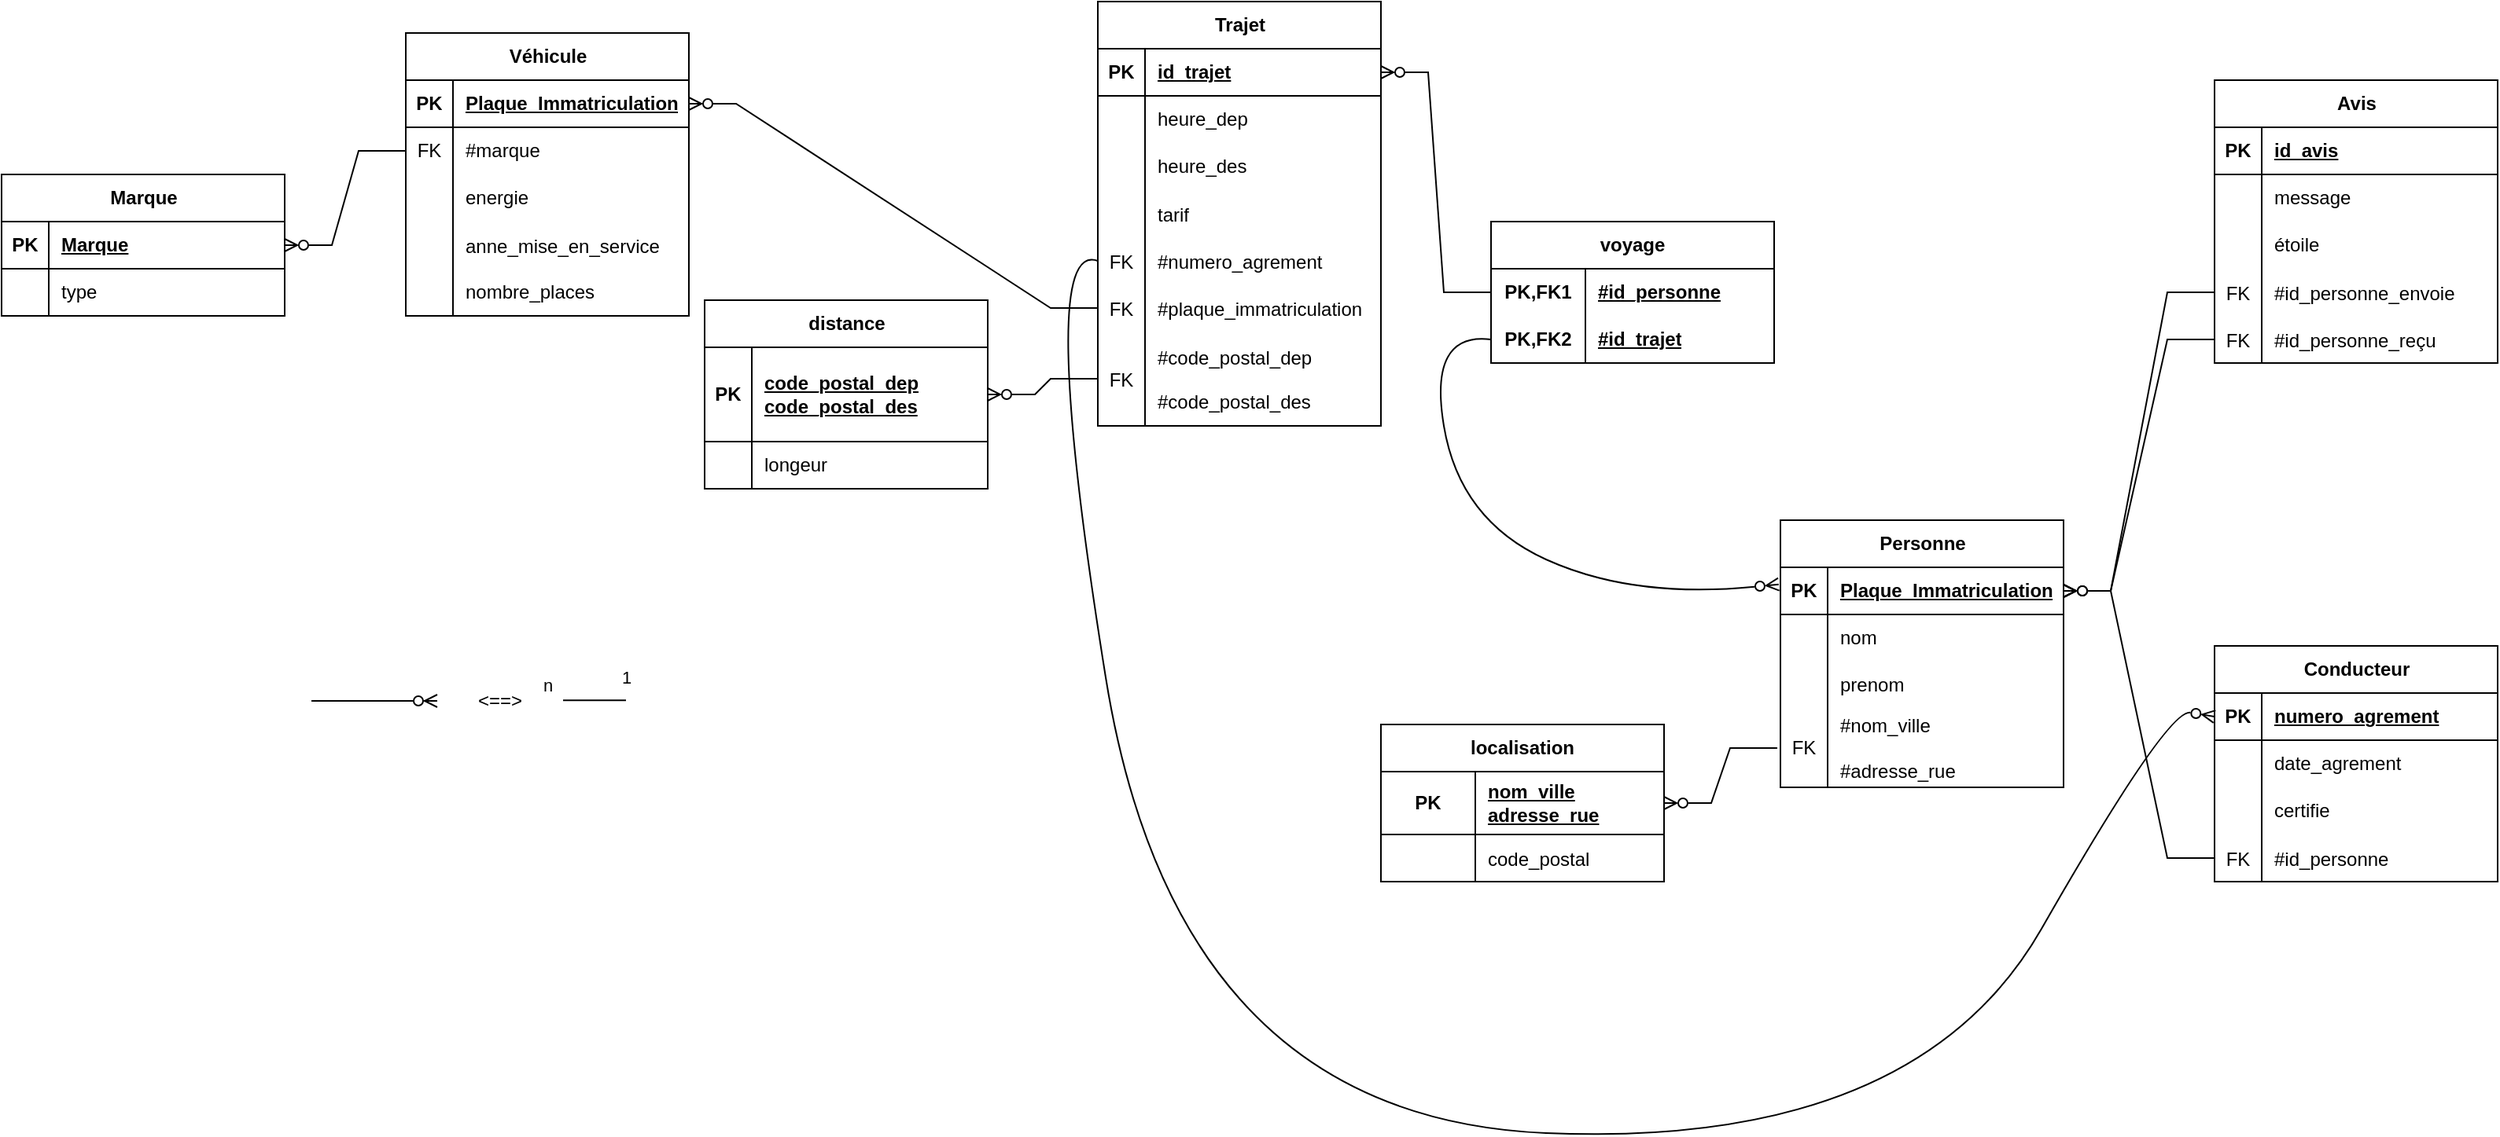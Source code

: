<mxfile version="23.0.2" type="device">
  <diagram name="Page-1" id="fy73xzuXIhXuritZEgro">
    <mxGraphModel dx="1617" dy="1398" grid="1" gridSize="10" guides="1" tooltips="1" connect="1" arrows="1" fold="1" page="1" pageScale="1" pageWidth="827" pageHeight="1169" math="0" shadow="0">
      <root>
        <mxCell id="0" />
        <mxCell id="1" parent="0" />
        <mxCell id="Qj0wzYWADHKS4PgklFyb-1" value="Marque" style="shape=table;startSize=30;container=1;collapsible=1;childLayout=tableLayout;fixedRows=1;rowLines=0;fontStyle=1;align=center;resizeLast=1;html=1;" vertex="1" parent="1">
          <mxGeometry x="-827" y="250" width="180" height="90" as="geometry" />
        </mxCell>
        <mxCell id="Qj0wzYWADHKS4PgklFyb-2" value="" style="shape=tableRow;horizontal=0;startSize=0;swimlaneHead=0;swimlaneBody=0;fillColor=none;collapsible=0;dropTarget=0;points=[[0,0.5],[1,0.5]];portConstraint=eastwest;top=0;left=0;right=0;bottom=1;" vertex="1" parent="Qj0wzYWADHKS4PgklFyb-1">
          <mxGeometry y="30" width="180" height="30" as="geometry" />
        </mxCell>
        <mxCell id="Qj0wzYWADHKS4PgklFyb-3" value="PK" style="shape=partialRectangle;connectable=0;fillColor=none;top=0;left=0;bottom=0;right=0;fontStyle=1;overflow=hidden;whiteSpace=wrap;html=1;" vertex="1" parent="Qj0wzYWADHKS4PgklFyb-2">
          <mxGeometry width="30" height="30" as="geometry">
            <mxRectangle width="30" height="30" as="alternateBounds" />
          </mxGeometry>
        </mxCell>
        <mxCell id="Qj0wzYWADHKS4PgklFyb-4" value="Marque" style="shape=partialRectangle;connectable=0;fillColor=none;top=0;left=0;bottom=0;right=0;align=left;spacingLeft=6;fontStyle=5;overflow=hidden;whiteSpace=wrap;html=1;" vertex="1" parent="Qj0wzYWADHKS4PgklFyb-2">
          <mxGeometry x="30" width="150" height="30" as="geometry">
            <mxRectangle width="150" height="30" as="alternateBounds" />
          </mxGeometry>
        </mxCell>
        <mxCell id="Qj0wzYWADHKS4PgklFyb-5" value="" style="shape=tableRow;horizontal=0;startSize=0;swimlaneHead=0;swimlaneBody=0;fillColor=none;collapsible=0;dropTarget=0;points=[[0,0.5],[1,0.5]];portConstraint=eastwest;top=0;left=0;right=0;bottom=0;" vertex="1" parent="Qj0wzYWADHKS4PgklFyb-1">
          <mxGeometry y="60" width="180" height="30" as="geometry" />
        </mxCell>
        <mxCell id="Qj0wzYWADHKS4PgklFyb-6" value="" style="shape=partialRectangle;connectable=0;fillColor=none;top=0;left=0;bottom=0;right=0;editable=1;overflow=hidden;whiteSpace=wrap;html=1;" vertex="1" parent="Qj0wzYWADHKS4PgklFyb-5">
          <mxGeometry width="30" height="30" as="geometry">
            <mxRectangle width="30" height="30" as="alternateBounds" />
          </mxGeometry>
        </mxCell>
        <mxCell id="Qj0wzYWADHKS4PgklFyb-7" value="type" style="shape=partialRectangle;connectable=0;fillColor=none;top=0;left=0;bottom=0;right=0;align=left;spacingLeft=6;overflow=hidden;whiteSpace=wrap;html=1;" vertex="1" parent="Qj0wzYWADHKS4PgklFyb-5">
          <mxGeometry x="30" width="150" height="30" as="geometry">
            <mxRectangle width="150" height="30" as="alternateBounds" />
          </mxGeometry>
        </mxCell>
        <mxCell id="Qj0wzYWADHKS4PgklFyb-14" value="Véhicule" style="shape=table;startSize=30;container=1;collapsible=1;childLayout=tableLayout;fixedRows=1;rowLines=0;fontStyle=1;align=center;resizeLast=1;html=1;" vertex="1" parent="1">
          <mxGeometry x="-570" y="160" width="180" height="180" as="geometry" />
        </mxCell>
        <mxCell id="Qj0wzYWADHKS4PgklFyb-15" value="" style="shape=tableRow;horizontal=0;startSize=0;swimlaneHead=0;swimlaneBody=0;fillColor=none;collapsible=0;dropTarget=0;points=[[0,0.5],[1,0.5]];portConstraint=eastwest;top=0;left=0;right=0;bottom=1;" vertex="1" parent="Qj0wzYWADHKS4PgklFyb-14">
          <mxGeometry y="30" width="180" height="30" as="geometry" />
        </mxCell>
        <mxCell id="Qj0wzYWADHKS4PgklFyb-16" value="PK" style="shape=partialRectangle;connectable=0;fillColor=none;top=0;left=0;bottom=0;right=0;fontStyle=1;overflow=hidden;whiteSpace=wrap;html=1;" vertex="1" parent="Qj0wzYWADHKS4PgklFyb-15">
          <mxGeometry width="30" height="30" as="geometry">
            <mxRectangle width="30" height="30" as="alternateBounds" />
          </mxGeometry>
        </mxCell>
        <mxCell id="Qj0wzYWADHKS4PgklFyb-17" value="Plaque_Immatriculation" style="shape=partialRectangle;connectable=0;fillColor=none;top=0;left=0;bottom=0;right=0;align=left;spacingLeft=6;fontStyle=5;overflow=hidden;whiteSpace=wrap;html=1;" vertex="1" parent="Qj0wzYWADHKS4PgklFyb-15">
          <mxGeometry x="30" width="150" height="30" as="geometry">
            <mxRectangle width="150" height="30" as="alternateBounds" />
          </mxGeometry>
        </mxCell>
        <mxCell id="Qj0wzYWADHKS4PgklFyb-18" value="" style="shape=tableRow;horizontal=0;startSize=0;swimlaneHead=0;swimlaneBody=0;fillColor=none;collapsible=0;dropTarget=0;points=[[0,0.5],[1,0.5]];portConstraint=eastwest;top=0;left=0;right=0;bottom=0;" vertex="1" parent="Qj0wzYWADHKS4PgklFyb-14">
          <mxGeometry y="60" width="180" height="30" as="geometry" />
        </mxCell>
        <mxCell id="Qj0wzYWADHKS4PgklFyb-19" value="FK" style="shape=partialRectangle;connectable=0;fillColor=none;top=0;left=0;bottom=0;right=0;editable=1;overflow=hidden;whiteSpace=wrap;html=1;" vertex="1" parent="Qj0wzYWADHKS4PgklFyb-18">
          <mxGeometry width="30" height="30" as="geometry">
            <mxRectangle width="30" height="30" as="alternateBounds" />
          </mxGeometry>
        </mxCell>
        <mxCell id="Qj0wzYWADHKS4PgklFyb-20" value="#marque" style="shape=partialRectangle;connectable=0;fillColor=none;top=0;left=0;bottom=0;right=0;align=left;spacingLeft=6;overflow=hidden;whiteSpace=wrap;html=1;" vertex="1" parent="Qj0wzYWADHKS4PgklFyb-18">
          <mxGeometry x="30" width="150" height="30" as="geometry">
            <mxRectangle width="150" height="30" as="alternateBounds" />
          </mxGeometry>
        </mxCell>
        <mxCell id="Qj0wzYWADHKS4PgklFyb-21" value="" style="shape=tableRow;horizontal=0;startSize=0;swimlaneHead=0;swimlaneBody=0;fillColor=none;collapsible=0;dropTarget=0;points=[[0,0.5],[1,0.5]];portConstraint=eastwest;top=0;left=0;right=0;bottom=0;" vertex="1" parent="Qj0wzYWADHKS4PgklFyb-14">
          <mxGeometry y="90" width="180" height="30" as="geometry" />
        </mxCell>
        <mxCell id="Qj0wzYWADHKS4PgklFyb-22" value="" style="shape=partialRectangle;connectable=0;fillColor=none;top=0;left=0;bottom=0;right=0;editable=1;overflow=hidden;whiteSpace=wrap;html=1;" vertex="1" parent="Qj0wzYWADHKS4PgklFyb-21">
          <mxGeometry width="30" height="30" as="geometry">
            <mxRectangle width="30" height="30" as="alternateBounds" />
          </mxGeometry>
        </mxCell>
        <mxCell id="Qj0wzYWADHKS4PgklFyb-23" value="energie" style="shape=partialRectangle;connectable=0;fillColor=none;top=0;left=0;bottom=0;right=0;align=left;spacingLeft=6;overflow=hidden;whiteSpace=wrap;html=1;" vertex="1" parent="Qj0wzYWADHKS4PgklFyb-21">
          <mxGeometry x="30" width="150" height="30" as="geometry">
            <mxRectangle width="150" height="30" as="alternateBounds" />
          </mxGeometry>
        </mxCell>
        <mxCell id="Qj0wzYWADHKS4PgklFyb-31" value="" style="shape=tableRow;horizontal=0;startSize=0;swimlaneHead=0;swimlaneBody=0;fillColor=none;collapsible=0;dropTarget=0;points=[[0,0.5],[1,0.5]];portConstraint=eastwest;top=0;left=0;right=0;bottom=0;" vertex="1" parent="Qj0wzYWADHKS4PgklFyb-14">
          <mxGeometry y="120" width="180" height="30" as="geometry" />
        </mxCell>
        <mxCell id="Qj0wzYWADHKS4PgklFyb-32" value="" style="shape=partialRectangle;connectable=0;fillColor=none;top=0;left=0;bottom=0;right=0;editable=1;overflow=hidden;" vertex="1" parent="Qj0wzYWADHKS4PgklFyb-31">
          <mxGeometry width="30" height="30" as="geometry">
            <mxRectangle width="30" height="30" as="alternateBounds" />
          </mxGeometry>
        </mxCell>
        <mxCell id="Qj0wzYWADHKS4PgklFyb-33" value="anne_mise_en_service" style="shape=partialRectangle;connectable=0;fillColor=none;top=0;left=0;bottom=0;right=0;align=left;spacingLeft=6;overflow=hidden;" vertex="1" parent="Qj0wzYWADHKS4PgklFyb-31">
          <mxGeometry x="30" width="150" height="30" as="geometry">
            <mxRectangle width="150" height="30" as="alternateBounds" />
          </mxGeometry>
        </mxCell>
        <mxCell id="Qj0wzYWADHKS4PgklFyb-24" value="" style="shape=tableRow;horizontal=0;startSize=0;swimlaneHead=0;swimlaneBody=0;fillColor=none;collapsible=0;dropTarget=0;points=[[0,0.5],[1,0.5]];portConstraint=eastwest;top=0;left=0;right=0;bottom=0;" vertex="1" parent="Qj0wzYWADHKS4PgklFyb-14">
          <mxGeometry y="150" width="180" height="30" as="geometry" />
        </mxCell>
        <mxCell id="Qj0wzYWADHKS4PgklFyb-25" value="" style="shape=partialRectangle;connectable=0;fillColor=none;top=0;left=0;bottom=0;right=0;editable=1;overflow=hidden;whiteSpace=wrap;html=1;" vertex="1" parent="Qj0wzYWADHKS4PgklFyb-24">
          <mxGeometry width="30" height="30" as="geometry">
            <mxRectangle width="30" height="30" as="alternateBounds" />
          </mxGeometry>
        </mxCell>
        <mxCell id="Qj0wzYWADHKS4PgklFyb-26" value="nombre_places" style="shape=partialRectangle;connectable=0;fillColor=none;top=0;left=0;bottom=0;right=0;align=left;spacingLeft=6;overflow=hidden;whiteSpace=wrap;html=1;" vertex="1" parent="Qj0wzYWADHKS4PgklFyb-24">
          <mxGeometry x="30" width="150" height="30" as="geometry">
            <mxRectangle width="150" height="30" as="alternateBounds" />
          </mxGeometry>
        </mxCell>
        <mxCell id="Qj0wzYWADHKS4PgklFyb-34" value="localisation" style="shape=table;startSize=30;container=1;collapsible=1;childLayout=tableLayout;fixedRows=1;rowLines=0;fontStyle=1;align=center;resizeLast=1;html=1;whiteSpace=wrap;" vertex="1" parent="1">
          <mxGeometry x="50" y="600" width="180" height="100" as="geometry" />
        </mxCell>
        <mxCell id="Qj0wzYWADHKS4PgklFyb-38" value="" style="shape=tableRow;horizontal=0;startSize=0;swimlaneHead=0;swimlaneBody=0;fillColor=none;collapsible=0;dropTarget=0;points=[[0,0.5],[1,0.5]];portConstraint=eastwest;top=0;left=0;right=0;bottom=1;html=1;" vertex="1" parent="Qj0wzYWADHKS4PgklFyb-34">
          <mxGeometry y="30" width="180" height="40" as="geometry" />
        </mxCell>
        <mxCell id="Qj0wzYWADHKS4PgklFyb-39" value="PK" style="shape=partialRectangle;connectable=0;fillColor=none;top=0;left=0;bottom=0;right=0;fontStyle=1;overflow=hidden;html=1;whiteSpace=wrap;" vertex="1" parent="Qj0wzYWADHKS4PgklFyb-38">
          <mxGeometry width="60" height="40" as="geometry">
            <mxRectangle width="60" height="40" as="alternateBounds" />
          </mxGeometry>
        </mxCell>
        <mxCell id="Qj0wzYWADHKS4PgklFyb-40" value="nom_ville&lt;br style=&quot;border-color: var(--border-color);&quot;&gt;adresse_rue" style="shape=partialRectangle;connectable=0;fillColor=none;top=0;left=0;bottom=0;right=0;align=left;spacingLeft=6;fontStyle=5;overflow=hidden;html=1;whiteSpace=wrap;" vertex="1" parent="Qj0wzYWADHKS4PgklFyb-38">
          <mxGeometry x="60" width="120" height="40" as="geometry">
            <mxRectangle width="120" height="40" as="alternateBounds" />
          </mxGeometry>
        </mxCell>
        <mxCell id="Qj0wzYWADHKS4PgklFyb-64" value="" style="shape=tableRow;horizontal=0;startSize=0;swimlaneHead=0;swimlaneBody=0;fillColor=none;collapsible=0;dropTarget=0;points=[[0,0.5],[1,0.5]];portConstraint=eastwest;top=0;left=0;right=0;bottom=0;" vertex="1" parent="Qj0wzYWADHKS4PgklFyb-34">
          <mxGeometry y="70" width="180" height="30" as="geometry" />
        </mxCell>
        <mxCell id="Qj0wzYWADHKS4PgklFyb-65" value="" style="shape=partialRectangle;connectable=0;fillColor=none;top=0;left=0;bottom=0;right=0;editable=1;overflow=hidden;" vertex="1" parent="Qj0wzYWADHKS4PgklFyb-64">
          <mxGeometry width="60" height="30" as="geometry">
            <mxRectangle width="60" height="30" as="alternateBounds" />
          </mxGeometry>
        </mxCell>
        <mxCell id="Qj0wzYWADHKS4PgklFyb-66" value="code_postal" style="shape=partialRectangle;connectable=0;fillColor=none;top=0;left=0;bottom=0;right=0;align=left;spacingLeft=6;overflow=hidden;" vertex="1" parent="Qj0wzYWADHKS4PgklFyb-64">
          <mxGeometry x="60" width="120" height="30" as="geometry">
            <mxRectangle width="120" height="30" as="alternateBounds" />
          </mxGeometry>
        </mxCell>
        <mxCell id="Qj0wzYWADHKS4PgklFyb-47" value="Personne" style="shape=table;startSize=30;container=1;collapsible=1;childLayout=tableLayout;fixedRows=1;rowLines=0;fontStyle=1;align=center;resizeLast=1;html=1;" vertex="1" parent="1">
          <mxGeometry x="304" y="470" width="180" height="170" as="geometry" />
        </mxCell>
        <mxCell id="Qj0wzYWADHKS4PgklFyb-48" value="" style="shape=tableRow;horizontal=0;startSize=0;swimlaneHead=0;swimlaneBody=0;fillColor=none;collapsible=0;dropTarget=0;points=[[0,0.5],[1,0.5]];portConstraint=eastwest;top=0;left=0;right=0;bottom=1;" vertex="1" parent="Qj0wzYWADHKS4PgklFyb-47">
          <mxGeometry y="30" width="180" height="30" as="geometry" />
        </mxCell>
        <mxCell id="Qj0wzYWADHKS4PgklFyb-49" value="PK" style="shape=partialRectangle;connectable=0;fillColor=none;top=0;left=0;bottom=0;right=0;fontStyle=1;overflow=hidden;whiteSpace=wrap;html=1;" vertex="1" parent="Qj0wzYWADHKS4PgklFyb-48">
          <mxGeometry width="30" height="30" as="geometry">
            <mxRectangle width="30" height="30" as="alternateBounds" />
          </mxGeometry>
        </mxCell>
        <mxCell id="Qj0wzYWADHKS4PgklFyb-50" value="Plaque_Immatriculation" style="shape=partialRectangle;connectable=0;fillColor=none;top=0;left=0;bottom=0;right=0;align=left;spacingLeft=6;fontStyle=5;overflow=hidden;whiteSpace=wrap;html=1;" vertex="1" parent="Qj0wzYWADHKS4PgklFyb-48">
          <mxGeometry x="30" width="150" height="30" as="geometry">
            <mxRectangle width="150" height="30" as="alternateBounds" />
          </mxGeometry>
        </mxCell>
        <mxCell id="Qj0wzYWADHKS4PgklFyb-51" value="" style="shape=tableRow;horizontal=0;startSize=0;swimlaneHead=0;swimlaneBody=0;fillColor=none;collapsible=0;dropTarget=0;points=[[0,0.5],[1,0.5]];portConstraint=eastwest;top=0;left=0;right=0;bottom=0;" vertex="1" parent="Qj0wzYWADHKS4PgklFyb-47">
          <mxGeometry y="60" width="180" height="30" as="geometry" />
        </mxCell>
        <mxCell id="Qj0wzYWADHKS4PgklFyb-52" value="" style="shape=partialRectangle;connectable=0;fillColor=none;top=0;left=0;bottom=0;right=0;editable=1;overflow=hidden;whiteSpace=wrap;html=1;" vertex="1" parent="Qj0wzYWADHKS4PgklFyb-51">
          <mxGeometry width="30" height="30" as="geometry">
            <mxRectangle width="30" height="30" as="alternateBounds" />
          </mxGeometry>
        </mxCell>
        <mxCell id="Qj0wzYWADHKS4PgklFyb-53" value="nom" style="shape=partialRectangle;connectable=0;fillColor=none;top=0;left=0;bottom=0;right=0;align=left;spacingLeft=6;overflow=hidden;whiteSpace=wrap;html=1;" vertex="1" parent="Qj0wzYWADHKS4PgklFyb-51">
          <mxGeometry x="30" width="150" height="30" as="geometry">
            <mxRectangle width="150" height="30" as="alternateBounds" />
          </mxGeometry>
        </mxCell>
        <mxCell id="Qj0wzYWADHKS4PgklFyb-54" value="" style="shape=tableRow;horizontal=0;startSize=0;swimlaneHead=0;swimlaneBody=0;fillColor=none;collapsible=0;dropTarget=0;points=[[0,0.5],[1,0.5]];portConstraint=eastwest;top=0;left=0;right=0;bottom=0;" vertex="1" parent="Qj0wzYWADHKS4PgklFyb-47">
          <mxGeometry y="90" width="180" height="30" as="geometry" />
        </mxCell>
        <mxCell id="Qj0wzYWADHKS4PgklFyb-55" value="" style="shape=partialRectangle;connectable=0;fillColor=none;top=0;left=0;bottom=0;right=0;editable=1;overflow=hidden;whiteSpace=wrap;html=1;" vertex="1" parent="Qj0wzYWADHKS4PgklFyb-54">
          <mxGeometry width="30" height="30" as="geometry">
            <mxRectangle width="30" height="30" as="alternateBounds" />
          </mxGeometry>
        </mxCell>
        <mxCell id="Qj0wzYWADHKS4PgklFyb-56" value="prenom" style="shape=partialRectangle;connectable=0;fillColor=none;top=0;left=0;bottom=0;right=0;align=left;spacingLeft=6;overflow=hidden;whiteSpace=wrap;html=1;" vertex="1" parent="Qj0wzYWADHKS4PgklFyb-54">
          <mxGeometry x="30" width="150" height="30" as="geometry">
            <mxRectangle width="150" height="30" as="alternateBounds" />
          </mxGeometry>
        </mxCell>
        <mxCell id="Qj0wzYWADHKS4PgklFyb-60" value="" style="shape=tableRow;horizontal=0;startSize=0;swimlaneHead=0;swimlaneBody=0;fillColor=none;collapsible=0;dropTarget=0;points=[[0,0.5],[1,0.5]];portConstraint=eastwest;top=0;left=0;right=0;bottom=0;strokeColor=default;strokeWidth=2;perimeterSpacing=2;" vertex="1" parent="Qj0wzYWADHKS4PgklFyb-47">
          <mxGeometry y="120" width="180" height="50" as="geometry" />
        </mxCell>
        <mxCell id="Qj0wzYWADHKS4PgklFyb-61" value="FK" style="shape=partialRectangle;connectable=0;fillColor=none;top=0;left=0;bottom=0;right=0;editable=1;overflow=hidden;whiteSpace=wrap;html=1;" vertex="1" parent="Qj0wzYWADHKS4PgklFyb-60">
          <mxGeometry width="30" height="50" as="geometry">
            <mxRectangle width="30" height="50" as="alternateBounds" />
          </mxGeometry>
        </mxCell>
        <mxCell id="Qj0wzYWADHKS4PgklFyb-62" value="#nom_ville&lt;br&gt;&lt;br&gt;#adresse_rue" style="shape=partialRectangle;connectable=0;fillColor=none;top=0;left=0;bottom=0;right=0;align=left;spacingLeft=6;overflow=hidden;whiteSpace=wrap;html=1;" vertex="1" parent="Qj0wzYWADHKS4PgklFyb-60">
          <mxGeometry x="30" width="150" height="50" as="geometry">
            <mxRectangle width="150" height="50" as="alternateBounds" />
          </mxGeometry>
        </mxCell>
        <mxCell id="Qj0wzYWADHKS4PgklFyb-67" value="Conducteur" style="shape=table;startSize=30;container=1;collapsible=1;childLayout=tableLayout;fixedRows=1;rowLines=0;fontStyle=1;align=center;resizeLast=1;html=1;" vertex="1" parent="1">
          <mxGeometry x="580" y="550" width="180" height="150" as="geometry" />
        </mxCell>
        <mxCell id="Qj0wzYWADHKS4PgklFyb-68" value="" style="shape=tableRow;horizontal=0;startSize=0;swimlaneHead=0;swimlaneBody=0;fillColor=none;collapsible=0;dropTarget=0;points=[[0,0.5],[1,0.5]];portConstraint=eastwest;top=0;left=0;right=0;bottom=1;" vertex="1" parent="Qj0wzYWADHKS4PgklFyb-67">
          <mxGeometry y="30" width="180" height="30" as="geometry" />
        </mxCell>
        <mxCell id="Qj0wzYWADHKS4PgklFyb-69" value="PK" style="shape=partialRectangle;connectable=0;fillColor=none;top=0;left=0;bottom=0;right=0;fontStyle=1;overflow=hidden;whiteSpace=wrap;html=1;" vertex="1" parent="Qj0wzYWADHKS4PgklFyb-68">
          <mxGeometry width="30" height="30" as="geometry">
            <mxRectangle width="30" height="30" as="alternateBounds" />
          </mxGeometry>
        </mxCell>
        <mxCell id="Qj0wzYWADHKS4PgklFyb-70" value="numero_agrement" style="shape=partialRectangle;connectable=0;fillColor=none;top=0;left=0;bottom=0;right=0;align=left;spacingLeft=6;fontStyle=5;overflow=hidden;whiteSpace=wrap;html=1;" vertex="1" parent="Qj0wzYWADHKS4PgklFyb-68">
          <mxGeometry x="30" width="150" height="30" as="geometry">
            <mxRectangle width="150" height="30" as="alternateBounds" />
          </mxGeometry>
        </mxCell>
        <mxCell id="Qj0wzYWADHKS4PgklFyb-71" value="" style="shape=tableRow;horizontal=0;startSize=0;swimlaneHead=0;swimlaneBody=0;fillColor=none;collapsible=0;dropTarget=0;points=[[0,0.5],[1,0.5]];portConstraint=eastwest;top=0;left=0;right=0;bottom=0;" vertex="1" parent="Qj0wzYWADHKS4PgklFyb-67">
          <mxGeometry y="60" width="180" height="30" as="geometry" />
        </mxCell>
        <mxCell id="Qj0wzYWADHKS4PgklFyb-72" value="" style="shape=partialRectangle;connectable=0;fillColor=none;top=0;left=0;bottom=0;right=0;editable=1;overflow=hidden;whiteSpace=wrap;html=1;" vertex="1" parent="Qj0wzYWADHKS4PgklFyb-71">
          <mxGeometry width="30" height="30" as="geometry">
            <mxRectangle width="30" height="30" as="alternateBounds" />
          </mxGeometry>
        </mxCell>
        <mxCell id="Qj0wzYWADHKS4PgklFyb-73" value="date_agrement" style="shape=partialRectangle;connectable=0;fillColor=none;top=0;left=0;bottom=0;right=0;align=left;spacingLeft=6;overflow=hidden;whiteSpace=wrap;html=1;" vertex="1" parent="Qj0wzYWADHKS4PgklFyb-71">
          <mxGeometry x="30" width="150" height="30" as="geometry">
            <mxRectangle width="150" height="30" as="alternateBounds" />
          </mxGeometry>
        </mxCell>
        <mxCell id="Qj0wzYWADHKS4PgklFyb-74" value="" style="shape=tableRow;horizontal=0;startSize=0;swimlaneHead=0;swimlaneBody=0;fillColor=none;collapsible=0;dropTarget=0;points=[[0,0.5],[1,0.5]];portConstraint=eastwest;top=0;left=0;right=0;bottom=0;" vertex="1" parent="Qj0wzYWADHKS4PgklFyb-67">
          <mxGeometry y="90" width="180" height="30" as="geometry" />
        </mxCell>
        <mxCell id="Qj0wzYWADHKS4PgklFyb-75" value="" style="shape=partialRectangle;connectable=0;fillColor=none;top=0;left=0;bottom=0;right=0;editable=1;overflow=hidden;whiteSpace=wrap;html=1;" vertex="1" parent="Qj0wzYWADHKS4PgklFyb-74">
          <mxGeometry width="30" height="30" as="geometry">
            <mxRectangle width="30" height="30" as="alternateBounds" />
          </mxGeometry>
        </mxCell>
        <mxCell id="Qj0wzYWADHKS4PgklFyb-76" value="certifie" style="shape=partialRectangle;connectable=0;fillColor=none;top=0;left=0;bottom=0;right=0;align=left;spacingLeft=6;overflow=hidden;whiteSpace=wrap;html=1;" vertex="1" parent="Qj0wzYWADHKS4PgklFyb-74">
          <mxGeometry x="30" width="150" height="30" as="geometry">
            <mxRectangle width="150" height="30" as="alternateBounds" />
          </mxGeometry>
        </mxCell>
        <mxCell id="Qj0wzYWADHKS4PgklFyb-77" value="" style="shape=tableRow;horizontal=0;startSize=0;swimlaneHead=0;swimlaneBody=0;fillColor=none;collapsible=0;dropTarget=0;points=[[0,0.5],[1,0.5]];portConstraint=eastwest;top=0;left=0;right=0;bottom=0;" vertex="1" parent="Qj0wzYWADHKS4PgklFyb-67">
          <mxGeometry y="120" width="180" height="30" as="geometry" />
        </mxCell>
        <mxCell id="Qj0wzYWADHKS4PgklFyb-78" value="FK" style="shape=partialRectangle;connectable=0;fillColor=none;top=0;left=0;bottom=0;right=0;editable=1;overflow=hidden;" vertex="1" parent="Qj0wzYWADHKS4PgklFyb-77">
          <mxGeometry width="30" height="30" as="geometry">
            <mxRectangle width="30" height="30" as="alternateBounds" />
          </mxGeometry>
        </mxCell>
        <mxCell id="Qj0wzYWADHKS4PgklFyb-79" value="#id_personne" style="shape=partialRectangle;connectable=0;fillColor=none;top=0;left=0;bottom=0;right=0;align=left;spacingLeft=6;overflow=hidden;" vertex="1" parent="Qj0wzYWADHKS4PgklFyb-77">
          <mxGeometry x="30" width="150" height="30" as="geometry">
            <mxRectangle width="150" height="30" as="alternateBounds" />
          </mxGeometry>
        </mxCell>
        <mxCell id="Qj0wzYWADHKS4PgklFyb-83" value="Trajet" style="shape=table;startSize=30;container=1;collapsible=1;childLayout=tableLayout;fixedRows=1;rowLines=0;fontStyle=1;align=center;resizeLast=1;html=1;" vertex="1" parent="1">
          <mxGeometry x="-130" y="140" width="180" height="270" as="geometry" />
        </mxCell>
        <mxCell id="Qj0wzYWADHKS4PgklFyb-84" value="" style="shape=tableRow;horizontal=0;startSize=0;swimlaneHead=0;swimlaneBody=0;fillColor=none;collapsible=0;dropTarget=0;points=[[0,0.5],[1,0.5]];portConstraint=eastwest;top=0;left=0;right=0;bottom=1;" vertex="1" parent="Qj0wzYWADHKS4PgklFyb-83">
          <mxGeometry y="30" width="180" height="30" as="geometry" />
        </mxCell>
        <mxCell id="Qj0wzYWADHKS4PgklFyb-85" value="PK" style="shape=partialRectangle;connectable=0;fillColor=none;top=0;left=0;bottom=0;right=0;fontStyle=1;overflow=hidden;whiteSpace=wrap;html=1;" vertex="1" parent="Qj0wzYWADHKS4PgklFyb-84">
          <mxGeometry width="30" height="30" as="geometry">
            <mxRectangle width="30" height="30" as="alternateBounds" />
          </mxGeometry>
        </mxCell>
        <mxCell id="Qj0wzYWADHKS4PgklFyb-86" value="id_trajet" style="shape=partialRectangle;connectable=0;fillColor=none;top=0;left=0;bottom=0;right=0;align=left;spacingLeft=6;fontStyle=5;overflow=hidden;whiteSpace=wrap;html=1;" vertex="1" parent="Qj0wzYWADHKS4PgklFyb-84">
          <mxGeometry x="30" width="150" height="30" as="geometry">
            <mxRectangle width="150" height="30" as="alternateBounds" />
          </mxGeometry>
        </mxCell>
        <mxCell id="Qj0wzYWADHKS4PgklFyb-87" value="" style="shape=tableRow;horizontal=0;startSize=0;swimlaneHead=0;swimlaneBody=0;fillColor=none;collapsible=0;dropTarget=0;points=[[0,0.5],[1,0.5]];portConstraint=eastwest;top=0;left=0;right=0;bottom=0;" vertex="1" parent="Qj0wzYWADHKS4PgklFyb-83">
          <mxGeometry y="60" width="180" height="30" as="geometry" />
        </mxCell>
        <mxCell id="Qj0wzYWADHKS4PgklFyb-88" value="" style="shape=partialRectangle;connectable=0;fillColor=none;top=0;left=0;bottom=0;right=0;editable=1;overflow=hidden;whiteSpace=wrap;html=1;" vertex="1" parent="Qj0wzYWADHKS4PgklFyb-87">
          <mxGeometry width="30" height="30" as="geometry">
            <mxRectangle width="30" height="30" as="alternateBounds" />
          </mxGeometry>
        </mxCell>
        <mxCell id="Qj0wzYWADHKS4PgklFyb-89" value="heure_dep" style="shape=partialRectangle;connectable=0;fillColor=none;top=0;left=0;bottom=0;right=0;align=left;spacingLeft=6;overflow=hidden;whiteSpace=wrap;html=1;" vertex="1" parent="Qj0wzYWADHKS4PgklFyb-87">
          <mxGeometry x="30" width="150" height="30" as="geometry">
            <mxRectangle width="150" height="30" as="alternateBounds" />
          </mxGeometry>
        </mxCell>
        <mxCell id="Qj0wzYWADHKS4PgklFyb-90" value="" style="shape=tableRow;horizontal=0;startSize=0;swimlaneHead=0;swimlaneBody=0;fillColor=none;collapsible=0;dropTarget=0;points=[[0,0.5],[1,0.5]];portConstraint=eastwest;top=0;left=0;right=0;bottom=0;" vertex="1" parent="Qj0wzYWADHKS4PgklFyb-83">
          <mxGeometry y="90" width="180" height="30" as="geometry" />
        </mxCell>
        <mxCell id="Qj0wzYWADHKS4PgklFyb-91" value="" style="shape=partialRectangle;connectable=0;fillColor=none;top=0;left=0;bottom=0;right=0;editable=1;overflow=hidden;whiteSpace=wrap;html=1;" vertex="1" parent="Qj0wzYWADHKS4PgklFyb-90">
          <mxGeometry width="30" height="30" as="geometry">
            <mxRectangle width="30" height="30" as="alternateBounds" />
          </mxGeometry>
        </mxCell>
        <mxCell id="Qj0wzYWADHKS4PgklFyb-92" value="heure_des" style="shape=partialRectangle;connectable=0;fillColor=none;top=0;left=0;bottom=0;right=0;align=left;spacingLeft=6;overflow=hidden;whiteSpace=wrap;html=1;" vertex="1" parent="Qj0wzYWADHKS4PgklFyb-90">
          <mxGeometry x="30" width="150" height="30" as="geometry">
            <mxRectangle width="150" height="30" as="alternateBounds" />
          </mxGeometry>
        </mxCell>
        <mxCell id="Qj0wzYWADHKS4PgklFyb-97" value="" style="shape=tableRow;horizontal=0;startSize=0;swimlaneHead=0;swimlaneBody=0;fillColor=none;collapsible=0;dropTarget=0;points=[[0,0.5],[1,0.5]];portConstraint=eastwest;top=0;left=0;right=0;bottom=0;" vertex="1" parent="Qj0wzYWADHKS4PgklFyb-83">
          <mxGeometry y="120" width="180" height="30" as="geometry" />
        </mxCell>
        <mxCell id="Qj0wzYWADHKS4PgklFyb-98" value="" style="shape=partialRectangle;connectable=0;fillColor=none;top=0;left=0;bottom=0;right=0;editable=1;overflow=hidden;" vertex="1" parent="Qj0wzYWADHKS4PgklFyb-97">
          <mxGeometry width="30" height="30" as="geometry">
            <mxRectangle width="30" height="30" as="alternateBounds" />
          </mxGeometry>
        </mxCell>
        <mxCell id="Qj0wzYWADHKS4PgklFyb-99" value="tarif" style="shape=partialRectangle;connectable=0;fillColor=none;top=0;left=0;bottom=0;right=0;align=left;spacingLeft=6;overflow=hidden;" vertex="1" parent="Qj0wzYWADHKS4PgklFyb-97">
          <mxGeometry x="30" width="150" height="30" as="geometry">
            <mxRectangle width="150" height="30" as="alternateBounds" />
          </mxGeometry>
        </mxCell>
        <mxCell id="Qj0wzYWADHKS4PgklFyb-109" value="" style="shape=tableRow;horizontal=0;startSize=0;swimlaneHead=0;swimlaneBody=0;fillColor=none;collapsible=0;dropTarget=0;points=[[0,0.5],[1,0.5]];portConstraint=eastwest;top=0;left=0;right=0;bottom=0;" vertex="1" parent="Qj0wzYWADHKS4PgklFyb-83">
          <mxGeometry y="150" width="180" height="30" as="geometry" />
        </mxCell>
        <mxCell id="Qj0wzYWADHKS4PgklFyb-110" value="FK" style="shape=partialRectangle;connectable=0;fillColor=none;top=0;left=0;bottom=0;right=0;editable=1;overflow=hidden;" vertex="1" parent="Qj0wzYWADHKS4PgklFyb-109">
          <mxGeometry width="30" height="30" as="geometry">
            <mxRectangle width="30" height="30" as="alternateBounds" />
          </mxGeometry>
        </mxCell>
        <mxCell id="Qj0wzYWADHKS4PgklFyb-111" value="#numero_agrement" style="shape=partialRectangle;connectable=0;fillColor=none;top=0;left=0;bottom=0;right=0;align=left;spacingLeft=6;overflow=hidden;" vertex="1" parent="Qj0wzYWADHKS4PgklFyb-109">
          <mxGeometry x="30" width="150" height="30" as="geometry">
            <mxRectangle width="150" height="30" as="alternateBounds" />
          </mxGeometry>
        </mxCell>
        <mxCell id="Qj0wzYWADHKS4PgklFyb-113" value="" style="shape=tableRow;horizontal=0;startSize=0;swimlaneHead=0;swimlaneBody=0;fillColor=none;collapsible=0;dropTarget=0;points=[[0,0.5],[1,0.5]];portConstraint=eastwest;top=0;left=0;right=0;bottom=0;" vertex="1" parent="Qj0wzYWADHKS4PgklFyb-83">
          <mxGeometry y="180" width="180" height="30" as="geometry" />
        </mxCell>
        <mxCell id="Qj0wzYWADHKS4PgklFyb-114" value="FK" style="shape=partialRectangle;connectable=0;fillColor=none;top=0;left=0;bottom=0;right=0;editable=1;overflow=hidden;" vertex="1" parent="Qj0wzYWADHKS4PgklFyb-113">
          <mxGeometry width="30" height="30" as="geometry">
            <mxRectangle width="30" height="30" as="alternateBounds" />
          </mxGeometry>
        </mxCell>
        <mxCell id="Qj0wzYWADHKS4PgklFyb-115" value="#plaque_immatriculation" style="shape=partialRectangle;connectable=0;fillColor=none;top=0;left=0;bottom=0;right=0;align=left;spacingLeft=6;overflow=hidden;" vertex="1" parent="Qj0wzYWADHKS4PgklFyb-113">
          <mxGeometry x="30" width="150" height="30" as="geometry">
            <mxRectangle width="150" height="30" as="alternateBounds" />
          </mxGeometry>
        </mxCell>
        <mxCell id="Qj0wzYWADHKS4PgklFyb-117" value="" style="shape=tableRow;horizontal=0;startSize=0;swimlaneHead=0;swimlaneBody=0;fillColor=none;collapsible=0;dropTarget=0;points=[[0,0.5],[1,0.5]];portConstraint=eastwest;top=0;left=0;right=0;bottom=0;" vertex="1" parent="Qj0wzYWADHKS4PgklFyb-83">
          <mxGeometry y="210" width="180" height="60" as="geometry" />
        </mxCell>
        <mxCell id="Qj0wzYWADHKS4PgklFyb-118" value="FK" style="shape=partialRectangle;connectable=0;fillColor=none;top=0;left=0;bottom=0;right=0;editable=1;overflow=hidden;" vertex="1" parent="Qj0wzYWADHKS4PgklFyb-117">
          <mxGeometry width="30" height="60" as="geometry">
            <mxRectangle width="30" height="60" as="alternateBounds" />
          </mxGeometry>
        </mxCell>
        <mxCell id="Qj0wzYWADHKS4PgklFyb-119" value="#code_postal_dep&#xa;&#xa;#code_postal_des" style="shape=partialRectangle;connectable=0;fillColor=none;top=0;left=0;bottom=0;right=0;align=left;spacingLeft=6;overflow=hidden;" vertex="1" parent="Qj0wzYWADHKS4PgklFyb-117">
          <mxGeometry x="30" width="150" height="60" as="geometry">
            <mxRectangle width="150" height="60" as="alternateBounds" />
          </mxGeometry>
        </mxCell>
        <mxCell id="Qj0wzYWADHKS4PgklFyb-120" value="distance" style="shape=table;startSize=30;container=1;collapsible=1;childLayout=tableLayout;fixedRows=1;rowLines=0;fontStyle=1;align=center;resizeLast=1;html=1;" vertex="1" parent="1">
          <mxGeometry x="-380" y="330" width="180" height="120" as="geometry" />
        </mxCell>
        <mxCell id="Qj0wzYWADHKS4PgklFyb-121" value="" style="shape=tableRow;horizontal=0;startSize=0;swimlaneHead=0;swimlaneBody=0;fillColor=none;collapsible=0;dropTarget=0;points=[[0,0.5],[1,0.5]];portConstraint=eastwest;top=0;left=0;right=0;bottom=1;" vertex="1" parent="Qj0wzYWADHKS4PgklFyb-120">
          <mxGeometry y="30" width="180" height="60" as="geometry" />
        </mxCell>
        <mxCell id="Qj0wzYWADHKS4PgklFyb-122" value="PK" style="shape=partialRectangle;connectable=0;fillColor=none;top=0;left=0;bottom=0;right=0;fontStyle=1;overflow=hidden;whiteSpace=wrap;html=1;" vertex="1" parent="Qj0wzYWADHKS4PgklFyb-121">
          <mxGeometry width="30" height="60" as="geometry">
            <mxRectangle width="30" height="60" as="alternateBounds" />
          </mxGeometry>
        </mxCell>
        <mxCell id="Qj0wzYWADHKS4PgklFyb-123" value="code_postal_dep&lt;br&gt;code_postal_des" style="shape=partialRectangle;connectable=0;fillColor=none;top=0;left=0;bottom=0;right=0;align=left;spacingLeft=6;fontStyle=5;overflow=hidden;whiteSpace=wrap;html=1;" vertex="1" parent="Qj0wzYWADHKS4PgklFyb-121">
          <mxGeometry x="30" width="150" height="60" as="geometry">
            <mxRectangle width="150" height="60" as="alternateBounds" />
          </mxGeometry>
        </mxCell>
        <mxCell id="Qj0wzYWADHKS4PgklFyb-124" value="" style="shape=tableRow;horizontal=0;startSize=0;swimlaneHead=0;swimlaneBody=0;fillColor=none;collapsible=0;dropTarget=0;points=[[0,0.5],[1,0.5]];portConstraint=eastwest;top=0;left=0;right=0;bottom=0;" vertex="1" parent="Qj0wzYWADHKS4PgklFyb-120">
          <mxGeometry y="90" width="180" height="30" as="geometry" />
        </mxCell>
        <mxCell id="Qj0wzYWADHKS4PgklFyb-125" value="" style="shape=partialRectangle;connectable=0;fillColor=none;top=0;left=0;bottom=0;right=0;editable=1;overflow=hidden;whiteSpace=wrap;html=1;" vertex="1" parent="Qj0wzYWADHKS4PgklFyb-124">
          <mxGeometry width="30" height="30" as="geometry">
            <mxRectangle width="30" height="30" as="alternateBounds" />
          </mxGeometry>
        </mxCell>
        <mxCell id="Qj0wzYWADHKS4PgklFyb-126" value="longeur" style="shape=partialRectangle;connectable=0;fillColor=none;top=0;left=0;bottom=0;right=0;align=left;spacingLeft=6;overflow=hidden;whiteSpace=wrap;html=1;" vertex="1" parent="Qj0wzYWADHKS4PgklFyb-124">
          <mxGeometry x="30" width="150" height="30" as="geometry">
            <mxRectangle width="150" height="30" as="alternateBounds" />
          </mxGeometry>
        </mxCell>
        <mxCell id="Qj0wzYWADHKS4PgklFyb-140" value="voyage" style="shape=table;startSize=30;container=1;collapsible=1;childLayout=tableLayout;fixedRows=1;rowLines=0;fontStyle=1;align=center;resizeLast=1;html=1;whiteSpace=wrap;" vertex="1" parent="1">
          <mxGeometry x="120" y="280" width="180" height="90" as="geometry" />
        </mxCell>
        <mxCell id="Qj0wzYWADHKS4PgklFyb-141" value="" style="shape=tableRow;horizontal=0;startSize=0;swimlaneHead=0;swimlaneBody=0;fillColor=none;collapsible=0;dropTarget=0;points=[[0,0.5],[1,0.5]];portConstraint=eastwest;top=0;left=0;right=0;bottom=0;html=1;" vertex="1" parent="Qj0wzYWADHKS4PgklFyb-140">
          <mxGeometry y="30" width="180" height="30" as="geometry" />
        </mxCell>
        <mxCell id="Qj0wzYWADHKS4PgklFyb-142" value="PK,FK1" style="shape=partialRectangle;connectable=0;fillColor=none;top=0;left=0;bottom=0;right=0;fontStyle=1;overflow=hidden;html=1;whiteSpace=wrap;" vertex="1" parent="Qj0wzYWADHKS4PgklFyb-141">
          <mxGeometry width="60" height="30" as="geometry">
            <mxRectangle width="60" height="30" as="alternateBounds" />
          </mxGeometry>
        </mxCell>
        <mxCell id="Qj0wzYWADHKS4PgklFyb-143" value="#id_personne" style="shape=partialRectangle;connectable=0;fillColor=none;top=0;left=0;bottom=0;right=0;align=left;spacingLeft=6;fontStyle=5;overflow=hidden;html=1;whiteSpace=wrap;" vertex="1" parent="Qj0wzYWADHKS4PgklFyb-141">
          <mxGeometry x="60" width="120" height="30" as="geometry">
            <mxRectangle width="120" height="30" as="alternateBounds" />
          </mxGeometry>
        </mxCell>
        <mxCell id="Qj0wzYWADHKS4PgklFyb-144" value="" style="shape=tableRow;horizontal=0;startSize=0;swimlaneHead=0;swimlaneBody=0;fillColor=none;collapsible=0;dropTarget=0;points=[[0,0.5],[1,0.5]];portConstraint=eastwest;top=0;left=0;right=0;bottom=1;html=1;" vertex="1" parent="Qj0wzYWADHKS4PgklFyb-140">
          <mxGeometry y="60" width="180" height="30" as="geometry" />
        </mxCell>
        <mxCell id="Qj0wzYWADHKS4PgklFyb-145" value="PK,FK2" style="shape=partialRectangle;connectable=0;fillColor=none;top=0;left=0;bottom=0;right=0;fontStyle=1;overflow=hidden;html=1;whiteSpace=wrap;" vertex="1" parent="Qj0wzYWADHKS4PgklFyb-144">
          <mxGeometry width="60" height="30" as="geometry">
            <mxRectangle width="60" height="30" as="alternateBounds" />
          </mxGeometry>
        </mxCell>
        <mxCell id="Qj0wzYWADHKS4PgklFyb-146" value="#id_trajet" style="shape=partialRectangle;connectable=0;fillColor=none;top=0;left=0;bottom=0;right=0;align=left;spacingLeft=6;fontStyle=5;overflow=hidden;html=1;whiteSpace=wrap;" vertex="1" parent="Qj0wzYWADHKS4PgklFyb-144">
          <mxGeometry x="60" width="120" height="30" as="geometry">
            <mxRectangle width="120" height="30" as="alternateBounds" />
          </mxGeometry>
        </mxCell>
        <mxCell id="Qj0wzYWADHKS4PgklFyb-153" value="Avis" style="shape=table;startSize=30;container=1;collapsible=1;childLayout=tableLayout;fixedRows=1;rowLines=0;fontStyle=1;align=center;resizeLast=1;html=1;" vertex="1" parent="1">
          <mxGeometry x="580" y="190" width="180" height="180" as="geometry" />
        </mxCell>
        <mxCell id="Qj0wzYWADHKS4PgklFyb-154" value="" style="shape=tableRow;horizontal=0;startSize=0;swimlaneHead=0;swimlaneBody=0;fillColor=none;collapsible=0;dropTarget=0;points=[[0,0.5],[1,0.5]];portConstraint=eastwest;top=0;left=0;right=0;bottom=1;" vertex="1" parent="Qj0wzYWADHKS4PgklFyb-153">
          <mxGeometry y="30" width="180" height="30" as="geometry" />
        </mxCell>
        <mxCell id="Qj0wzYWADHKS4PgklFyb-155" value="PK" style="shape=partialRectangle;connectable=0;fillColor=none;top=0;left=0;bottom=0;right=0;fontStyle=1;overflow=hidden;whiteSpace=wrap;html=1;" vertex="1" parent="Qj0wzYWADHKS4PgklFyb-154">
          <mxGeometry width="30" height="30" as="geometry">
            <mxRectangle width="30" height="30" as="alternateBounds" />
          </mxGeometry>
        </mxCell>
        <mxCell id="Qj0wzYWADHKS4PgklFyb-156" value="id_avis" style="shape=partialRectangle;connectable=0;fillColor=none;top=0;left=0;bottom=0;right=0;align=left;spacingLeft=6;fontStyle=5;overflow=hidden;whiteSpace=wrap;html=1;" vertex="1" parent="Qj0wzYWADHKS4PgklFyb-154">
          <mxGeometry x="30" width="150" height="30" as="geometry">
            <mxRectangle width="150" height="30" as="alternateBounds" />
          </mxGeometry>
        </mxCell>
        <mxCell id="Qj0wzYWADHKS4PgklFyb-157" value="" style="shape=tableRow;horizontal=0;startSize=0;swimlaneHead=0;swimlaneBody=0;fillColor=none;collapsible=0;dropTarget=0;points=[[0,0.5],[1,0.5]];portConstraint=eastwest;top=0;left=0;right=0;bottom=0;" vertex="1" parent="Qj0wzYWADHKS4PgklFyb-153">
          <mxGeometry y="60" width="180" height="30" as="geometry" />
        </mxCell>
        <mxCell id="Qj0wzYWADHKS4PgklFyb-158" value="" style="shape=partialRectangle;connectable=0;fillColor=none;top=0;left=0;bottom=0;right=0;editable=1;overflow=hidden;whiteSpace=wrap;html=1;" vertex="1" parent="Qj0wzYWADHKS4PgklFyb-157">
          <mxGeometry width="30" height="30" as="geometry">
            <mxRectangle width="30" height="30" as="alternateBounds" />
          </mxGeometry>
        </mxCell>
        <mxCell id="Qj0wzYWADHKS4PgklFyb-159" value="message" style="shape=partialRectangle;connectable=0;fillColor=none;top=0;left=0;bottom=0;right=0;align=left;spacingLeft=6;overflow=hidden;whiteSpace=wrap;html=1;" vertex="1" parent="Qj0wzYWADHKS4PgklFyb-157">
          <mxGeometry x="30" width="150" height="30" as="geometry">
            <mxRectangle width="150" height="30" as="alternateBounds" />
          </mxGeometry>
        </mxCell>
        <mxCell id="Qj0wzYWADHKS4PgklFyb-160" value="" style="shape=tableRow;horizontal=0;startSize=0;swimlaneHead=0;swimlaneBody=0;fillColor=none;collapsible=0;dropTarget=0;points=[[0,0.5],[1,0.5]];portConstraint=eastwest;top=0;left=0;right=0;bottom=0;" vertex="1" parent="Qj0wzYWADHKS4PgklFyb-153">
          <mxGeometry y="90" width="180" height="30" as="geometry" />
        </mxCell>
        <mxCell id="Qj0wzYWADHKS4PgklFyb-161" value="" style="shape=partialRectangle;connectable=0;fillColor=none;top=0;left=0;bottom=0;right=0;editable=1;overflow=hidden;whiteSpace=wrap;html=1;" vertex="1" parent="Qj0wzYWADHKS4PgklFyb-160">
          <mxGeometry width="30" height="30" as="geometry">
            <mxRectangle width="30" height="30" as="alternateBounds" />
          </mxGeometry>
        </mxCell>
        <mxCell id="Qj0wzYWADHKS4PgklFyb-162" value="étoile" style="shape=partialRectangle;connectable=0;fillColor=none;top=0;left=0;bottom=0;right=0;align=left;spacingLeft=6;overflow=hidden;whiteSpace=wrap;html=1;" vertex="1" parent="Qj0wzYWADHKS4PgklFyb-160">
          <mxGeometry x="30" width="150" height="30" as="geometry">
            <mxRectangle width="150" height="30" as="alternateBounds" />
          </mxGeometry>
        </mxCell>
        <mxCell id="Qj0wzYWADHKS4PgklFyb-166" value="" style="shape=tableRow;horizontal=0;startSize=0;swimlaneHead=0;swimlaneBody=0;fillColor=none;collapsible=0;dropTarget=0;points=[[0,0.5],[1,0.5]];portConstraint=eastwest;top=0;left=0;right=0;bottom=0;" vertex="1" parent="Qj0wzYWADHKS4PgklFyb-153">
          <mxGeometry y="120" width="180" height="30" as="geometry" />
        </mxCell>
        <mxCell id="Qj0wzYWADHKS4PgklFyb-167" value="FK" style="shape=partialRectangle;connectable=0;fillColor=none;top=0;left=0;bottom=0;right=0;editable=1;overflow=hidden;" vertex="1" parent="Qj0wzYWADHKS4PgklFyb-166">
          <mxGeometry width="30" height="30" as="geometry">
            <mxRectangle width="30" height="30" as="alternateBounds" />
          </mxGeometry>
        </mxCell>
        <mxCell id="Qj0wzYWADHKS4PgklFyb-168" value="#id_personne_envoie" style="shape=partialRectangle;connectable=0;fillColor=none;top=0;left=0;bottom=0;right=0;align=left;spacingLeft=6;overflow=hidden;" vertex="1" parent="Qj0wzYWADHKS4PgklFyb-166">
          <mxGeometry x="30" width="150" height="30" as="geometry">
            <mxRectangle width="150" height="30" as="alternateBounds" />
          </mxGeometry>
        </mxCell>
        <mxCell id="Qj0wzYWADHKS4PgklFyb-169" value="" style="shape=tableRow;horizontal=0;startSize=0;swimlaneHead=0;swimlaneBody=0;fillColor=none;collapsible=0;dropTarget=0;points=[[0,0.5],[1,0.5]];portConstraint=eastwest;top=0;left=0;right=0;bottom=0;" vertex="1" parent="Qj0wzYWADHKS4PgklFyb-153">
          <mxGeometry y="150" width="180" height="30" as="geometry" />
        </mxCell>
        <mxCell id="Qj0wzYWADHKS4PgklFyb-170" value="FK" style="shape=partialRectangle;connectable=0;fillColor=none;top=0;left=0;bottom=0;right=0;editable=1;overflow=hidden;" vertex="1" parent="Qj0wzYWADHKS4PgklFyb-169">
          <mxGeometry width="30" height="30" as="geometry">
            <mxRectangle width="30" height="30" as="alternateBounds" />
          </mxGeometry>
        </mxCell>
        <mxCell id="Qj0wzYWADHKS4PgklFyb-171" value="#id_personne_reçu" style="shape=partialRectangle;connectable=0;fillColor=none;top=0;left=0;bottom=0;right=0;align=left;spacingLeft=6;overflow=hidden;" vertex="1" parent="Qj0wzYWADHKS4PgklFyb-169">
          <mxGeometry x="30" width="150" height="30" as="geometry">
            <mxRectangle width="150" height="30" as="alternateBounds" />
          </mxGeometry>
        </mxCell>
        <mxCell id="Qj0wzYWADHKS4PgklFyb-175" value="" style="edgeStyle=entityRelationEdgeStyle;fontSize=12;html=1;endArrow=none;endFill=0;rounded=0;exitX=1;exitY=0.5;exitDx=0;exitDy=0;startArrow=ERzeroToMany;startFill=0;" edge="1" parent="1" source="Qj0wzYWADHKS4PgklFyb-2" target="Qj0wzYWADHKS4PgklFyb-18">
          <mxGeometry width="100" height="100" relative="1" as="geometry">
            <mxPoint x="-640" y="250" as="sourcePoint" />
            <mxPoint x="-540" y="150" as="targetPoint" />
          </mxGeometry>
        </mxCell>
        <mxCell id="Qj0wzYWADHKS4PgklFyb-177" value="" style="edgeStyle=entityRelationEdgeStyle;fontSize=12;html=1;endArrow=none;endFill=0;rounded=0;exitX=1;exitY=0.5;exitDx=0;exitDy=0;entryX=0;entryY=0.5;entryDx=0;entryDy=0;startArrow=ERzeroToMany;startFill=0;" edge="1" parent="1" source="Qj0wzYWADHKS4PgklFyb-38" target="Qj0wzYWADHKS4PgklFyb-60">
          <mxGeometry width="100" height="100" relative="1" as="geometry">
            <mxPoint x="-670" y="560" as="sourcePoint" />
            <mxPoint x="-580" y="500" as="targetPoint" />
          </mxGeometry>
        </mxCell>
        <mxCell id="Qj0wzYWADHKS4PgklFyb-178" value="" style="edgeStyle=entityRelationEdgeStyle;fontSize=12;html=1;endArrow=none;endFill=0;rounded=0;exitX=1;exitY=0.5;exitDx=0;exitDy=0;entryX=0;entryY=0.5;entryDx=0;entryDy=0;startArrow=ERzeroToMany;startFill=0;" edge="1" parent="1" source="Qj0wzYWADHKS4PgklFyb-121" target="Qj0wzYWADHKS4PgklFyb-117">
          <mxGeometry width="100" height="100" relative="1" as="geometry">
            <mxPoint x="-228" y="245" as="sourcePoint" />
            <mxPoint x="-150" y="200" as="targetPoint" />
          </mxGeometry>
        </mxCell>
        <mxCell id="Qj0wzYWADHKS4PgklFyb-179" value="" style="edgeStyle=entityRelationEdgeStyle;fontSize=12;html=1;endArrow=ERzeroToMany;endFill=1;rounded=0;exitX=0;exitY=0.5;exitDx=0;exitDy=0;entryX=1;entryY=0.5;entryDx=0;entryDy=0;" edge="1" parent="1" source="Qj0wzYWADHKS4PgklFyb-77" target="Qj0wzYWADHKS4PgklFyb-48">
          <mxGeometry width="100" height="100" relative="1" as="geometry">
            <mxPoint x="-646" y="420" as="sourcePoint" />
            <mxPoint x="-568" y="375" as="targetPoint" />
          </mxGeometry>
        </mxCell>
        <mxCell id="Qj0wzYWADHKS4PgklFyb-180" value="" style="edgeStyle=entityRelationEdgeStyle;fontSize=12;html=1;endArrow=none;endFill=0;rounded=0;exitX=1;exitY=0.5;exitDx=0;exitDy=0;entryX=0;entryY=0.5;entryDx=0;entryDy=0;startArrow=ERzeroToMany;startFill=0;" edge="1" parent="1" source="Qj0wzYWADHKS4PgklFyb-15" target="Qj0wzYWADHKS4PgklFyb-113">
          <mxGeometry width="100" height="100" relative="1" as="geometry">
            <mxPoint x="-60" y="390" as="sourcePoint" />
            <mxPoint x="10" y="390" as="targetPoint" />
            <Array as="points">
              <mxPoint x="-170" y="200" />
              <mxPoint x="-190" y="240" />
            </Array>
          </mxGeometry>
        </mxCell>
        <mxCell id="Qj0wzYWADHKS4PgklFyb-181" value="" style="edgeStyle=entityRelationEdgeStyle;fontSize=12;html=1;endArrow=ERzeroToMany;endFill=0;rounded=0;exitX=0;exitY=0.5;exitDx=0;exitDy=0;startArrow=none;startFill=0;" edge="1" parent="1" source="Qj0wzYWADHKS4PgklFyb-141" target="Qj0wzYWADHKS4PgklFyb-84">
          <mxGeometry width="100" height="100" relative="1" as="geometry">
            <mxPoint x="-190" y="400" as="sourcePoint" />
            <mxPoint x="140" y="170" as="targetPoint" />
          </mxGeometry>
        </mxCell>
        <mxCell id="Qj0wzYWADHKS4PgklFyb-183" value="" style="curved=1;endArrow=none;html=1;rounded=0;entryX=0;entryY=0.5;entryDx=0;entryDy=0;exitX=-0.006;exitY=0.361;exitDx=0;exitDy=0;exitPerimeter=0;endFill=0;startArrow=ERzeroToMany;startFill=0;" edge="1" parent="1" source="Qj0wzYWADHKS4PgklFyb-48" target="Qj0wzYWADHKS4PgklFyb-144">
          <mxGeometry width="50" height="50" relative="1" as="geometry">
            <mxPoint x="320" y="520" as="sourcePoint" />
            <mxPoint x="370" y="470" as="targetPoint" />
            <Array as="points">
              <mxPoint x="210" y="520" />
              <mxPoint x="100" y="470" />
              <mxPoint x="80" y="350" />
            </Array>
          </mxGeometry>
        </mxCell>
        <mxCell id="Qj0wzYWADHKS4PgklFyb-184" value="" style="edgeStyle=entityRelationEdgeStyle;fontSize=12;html=1;endArrow=ERzeroToMany;endFill=1;rounded=0;entryX=1;entryY=0.5;entryDx=0;entryDy=0;exitX=0;exitY=0.5;exitDx=0;exitDy=0;" edge="1" parent="1" source="Qj0wzYWADHKS4PgklFyb-166" target="Qj0wzYWADHKS4PgklFyb-48">
          <mxGeometry width="100" height="100" relative="1" as="geometry">
            <mxPoint x="574" y="410" as="sourcePoint" />
            <mxPoint x="494" y="525" as="targetPoint" />
          </mxGeometry>
        </mxCell>
        <mxCell id="Qj0wzYWADHKS4PgklFyb-185" value="" style="edgeStyle=entityRelationEdgeStyle;fontSize=12;html=1;endArrow=ERzeroToMany;endFill=1;rounded=0;entryX=1;entryY=0.5;entryDx=0;entryDy=0;exitX=0;exitY=0.5;exitDx=0;exitDy=0;" edge="1" parent="1" source="Qj0wzYWADHKS4PgklFyb-169" target="Qj0wzYWADHKS4PgklFyb-48">
          <mxGeometry width="100" height="100" relative="1" as="geometry">
            <mxPoint x="564" y="335" as="sourcePoint" />
            <mxPoint x="494" y="525" as="targetPoint" />
          </mxGeometry>
        </mxCell>
        <mxCell id="Qj0wzYWADHKS4PgklFyb-187" value="" style="edgeStyle=entityRelationEdgeStyle;fontSize=12;html=1;endArrow=ERzeroToMany;endFill=1;rounded=0;exitX=1;exitY=0.5;exitDx=0;exitDy=0;" edge="1" parent="1">
          <mxGeometry width="100" height="100" relative="1" as="geometry">
            <mxPoint x="-630" y="585" as="sourcePoint" />
            <mxPoint x="-550" y="585" as="targetPoint" />
          </mxGeometry>
        </mxCell>
        <mxCell id="Qj0wzYWADHKS4PgklFyb-189" value="&amp;lt;==&amp;gt;" style="text;html=1;strokeColor=none;fillColor=none;align=center;verticalAlign=middle;whiteSpace=wrap;rounded=0;" vertex="1" parent="1">
          <mxGeometry x="-540" y="570" width="60" height="30" as="geometry" />
        </mxCell>
        <mxCell id="Qj0wzYWADHKS4PgklFyb-190" value="" style="endArrow=none;html=1;rounded=0;endFill=0;" edge="1" parent="1">
          <mxGeometry width="50" height="50" relative="1" as="geometry">
            <mxPoint x="-470" y="584.64" as="sourcePoint" />
            <mxPoint x="-430" y="584.64" as="targetPoint" />
          </mxGeometry>
        </mxCell>
        <mxCell id="Qj0wzYWADHKS4PgklFyb-191" value="n" style="edgeLabel;html=1;align=center;verticalAlign=middle;resizable=0;points=[];" vertex="1" connectable="0" parent="Qj0wzYWADHKS4PgklFyb-190">
          <mxGeometry x="0.484" y="-2" relative="1" as="geometry">
            <mxPoint x="-40" y="-12" as="offset" />
          </mxGeometry>
        </mxCell>
        <mxCell id="Qj0wzYWADHKS4PgklFyb-192" value="1" style="edgeLabel;html=1;align=center;verticalAlign=middle;resizable=0;points=[];" vertex="1" connectable="0" parent="1">
          <mxGeometry x="-430.005" y="570" as="geometry" />
        </mxCell>
        <mxCell id="Qj0wzYWADHKS4PgklFyb-195" value="" style="curved=1;endArrow=none;html=1;rounded=0;entryX=0;entryY=0.5;entryDx=0;entryDy=0;exitX=0;exitY=0.5;exitDx=0;exitDy=0;endFill=0;startArrow=ERzeroToMany;startFill=0;" edge="1" parent="1" source="Qj0wzYWADHKS4PgklFyb-68" target="Qj0wzYWADHKS4PgklFyb-109">
          <mxGeometry width="50" height="50" relative="1" as="geometry">
            <mxPoint x="313" y="521" as="sourcePoint" />
            <mxPoint x="130" y="365" as="targetPoint" />
            <Array as="points">
              <mxPoint x="550" y="590" />
              <mxPoint x="390" y="870" />
              <mxPoint x="-80" y="850" />
              <mxPoint x="-170" y="290" />
            </Array>
          </mxGeometry>
        </mxCell>
      </root>
    </mxGraphModel>
  </diagram>
</mxfile>

